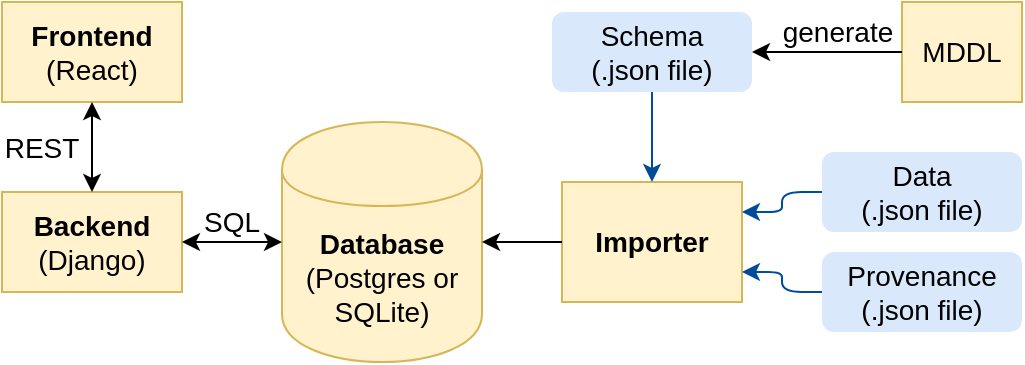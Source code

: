 <mxfile version="11.2.8" type="github" pages="1"><diagram id="jOc7Xh_gfQFjbjHKs28U" name="diagram"><mxGraphModel dx="786" dy="408" grid="1" gridSize="10" guides="1" tooltips="1" connect="1" arrows="1" fold="1" page="1" pageScale="1" pageWidth="1500" pageHeight="500" math="0" shadow="0"><root><mxCell id="0"/><mxCell id="1" parent="0"/><mxCell id="0BFlx8cA7GFwNuuYpwgy-1" value="&lt;font style=&quot;font-size: 14px&quot;&gt;&lt;b&gt;Database&lt;br&gt;&lt;/b&gt;(Postgres or SQLite)&lt;/font&gt;" style="shape=cylinder;whiteSpace=wrap;html=1;boundedLbl=1;backgroundOutline=1;fillColor=#fff2cc;strokeColor=#d6b656;" vertex="1" parent="1"><mxGeometry x="275" y="220" width="100" height="120" as="geometry"/></mxCell><mxCell id="0BFlx8cA7GFwNuuYpwgy-2" value="&lt;font style=&quot;font-size: 14px&quot;&gt;&lt;b&gt;Backend&lt;/b&gt;&lt;br&gt;(Django)&lt;/font&gt;" style="rounded=0;whiteSpace=wrap;html=1;fillColor=#fff2cc;strokeColor=#d6b656;" vertex="1" parent="1"><mxGeometry x="135" y="255" width="90" height="50" as="geometry"/></mxCell><mxCell id="0BFlx8cA7GFwNuuYpwgy-3" value="&lt;font style=&quot;font-size: 14px&quot;&gt;&lt;b&gt;Frontend&lt;/b&gt;&lt;br&gt;(React)&lt;/font&gt;" style="rounded=0;whiteSpace=wrap;html=1;fillColor=#fff2cc;strokeColor=#d6b656;" vertex="1" parent="1"><mxGeometry x="135" y="160" width="90" height="50" as="geometry"/></mxCell><mxCell id="0BFlx8cA7GFwNuuYpwgy-4" value="" style="endArrow=classic;startArrow=classic;html=1;entryX=1;entryY=0.5;entryDx=0;entryDy=0;exitX=0;exitY=0.5;exitDx=0;exitDy=0;" edge="1" parent="1" source="0BFlx8cA7GFwNuuYpwgy-1" target="0BFlx8cA7GFwNuuYpwgy-2"><mxGeometry width="50" height="50" relative="1" as="geometry"><mxPoint x="135" y="420" as="sourcePoint"/><mxPoint x="185" y="370" as="targetPoint"/></mxGeometry></mxCell><mxCell id="0BFlx8cA7GFwNuuYpwgy-5" value="" style="endArrow=classic;startArrow=classic;html=1;entryX=0.5;entryY=1;entryDx=0;entryDy=0;exitX=0.5;exitY=0;exitDx=0;exitDy=0;" edge="1" parent="1" source="0BFlx8cA7GFwNuuYpwgy-2" target="0BFlx8cA7GFwNuuYpwgy-3"><mxGeometry width="50" height="50" relative="1" as="geometry"><mxPoint x="-65" y="420" as="sourcePoint"/><mxPoint x="-15" y="370" as="targetPoint"/></mxGeometry></mxCell><mxCell id="0BFlx8cA7GFwNuuYpwgy-6" value="REST" style="text;html=1;strokeColor=none;fillColor=none;align=center;verticalAlign=middle;whiteSpace=wrap;rounded=0;fontSize=14;" vertex="1" parent="1"><mxGeometry x="135" y="223" width="40" height="20" as="geometry"/></mxCell><mxCell id="0BFlx8cA7GFwNuuYpwgy-7" value="SQL" style="text;html=1;strokeColor=none;fillColor=none;align=center;verticalAlign=middle;whiteSpace=wrap;rounded=0;fontSize=14;" vertex="1" parent="1"><mxGeometry x="230" y="260" width="40" height="20" as="geometry"/></mxCell><mxCell id="0BFlx8cA7GFwNuuYpwgy-8" value="&lt;font style=&quot;font-size: 14px&quot;&gt;&lt;b&gt;Importer&lt;/b&gt;&lt;/font&gt;" style="whiteSpace=wrap;html=1;fillColor=#fff2cc;strokeColor=#d6b656;" vertex="1" parent="1"><mxGeometry x="415" y="250" width="90" height="60" as="geometry"/></mxCell><mxCell id="0BFlx8cA7GFwNuuYpwgy-9" value="&lt;font style=&quot;font-size: 14px&quot;&gt;Schema&lt;br&gt;(.json file)&lt;/font&gt;" style="whiteSpace=wrap;html=1;fillColor=#dae8fc;strokeColor=none;rounded=1;" vertex="1" parent="1"><mxGeometry x="410" y="165" width="100" height="40" as="geometry"/></mxCell><mxCell id="0BFlx8cA7GFwNuuYpwgy-10" value="" style="endArrow=classic;html=1;entryX=1;entryY=0.5;entryDx=0;entryDy=0;exitX=0;exitY=0.5;exitDx=0;exitDy=0;" edge="1" parent="1" source="0BFlx8cA7GFwNuuYpwgy-8" target="0BFlx8cA7GFwNuuYpwgy-1"><mxGeometry width="50" height="50" relative="1" as="geometry"><mxPoint x="-65" y="420" as="sourcePoint"/><mxPoint x="-15" y="370" as="targetPoint"/></mxGeometry></mxCell><mxCell id="0BFlx8cA7GFwNuuYpwgy-11" value="&lt;font style=&quot;font-size: 14px&quot;&gt;Provenance&lt;br&gt;(.json file)&lt;/font&gt;" style="rounded=1;whiteSpace=wrap;html=1;fillColor=#dae8fc;strokeColor=none;glass=0;" vertex="1" parent="1"><mxGeometry x="545" y="285" width="100" height="40" as="geometry"/></mxCell><mxCell id="0BFlx8cA7GFwNuuYpwgy-12" value="" style="endArrow=classic;html=1;entryX=1;entryY=0.75;entryDx=0;entryDy=0;exitX=0;exitY=0.5;exitDx=0;exitDy=0;edgeStyle=orthogonalEdgeStyle;strokeColor=#004C99;" edge="1" parent="1" source="0BFlx8cA7GFwNuuYpwgy-11" target="0BFlx8cA7GFwNuuYpwgy-8"><mxGeometry width="50" height="50" relative="1" as="geometry"><mxPoint x="-65" y="420" as="sourcePoint"/><mxPoint x="-15" y="370" as="targetPoint"/></mxGeometry></mxCell><mxCell id="0BFlx8cA7GFwNuuYpwgy-13" value="&lt;font style=&quot;font-size: 14px&quot;&gt;Data&lt;br&gt;(.json file)&lt;/font&gt;" style="rounded=1;whiteSpace=wrap;html=1;fillColor=#dae8fc;strokeColor=none;glass=0;" vertex="1" parent="1"><mxGeometry x="545" y="235" width="100" height="40" as="geometry"/></mxCell><mxCell id="0BFlx8cA7GFwNuuYpwgy-14" value="" style="endArrow=classic;html=1;entryX=1;entryY=0.25;entryDx=0;entryDy=0;exitX=0;exitY=0.5;exitDx=0;exitDy=0;edgeStyle=orthogonalEdgeStyle;strokeColor=#004C99;" edge="1" parent="1" source="0BFlx8cA7GFwNuuYpwgy-13" target="0BFlx8cA7GFwNuuYpwgy-8"><mxGeometry width="50" height="50" relative="1" as="geometry"><mxPoint x="474" y="100" as="sourcePoint"/><mxPoint x="474" y="30" as="targetPoint"/></mxGeometry></mxCell><mxCell id="0BFlx8cA7GFwNuuYpwgy-15" value="" style="endArrow=classic;html=1;entryX=0.5;entryY=0;entryDx=0;entryDy=0;exitX=0.5;exitY=1;exitDx=0;exitDy=0;strokeColor=#004C99;" edge="1" parent="1" source="0BFlx8cA7GFwNuuYpwgy-9" target="0BFlx8cA7GFwNuuYpwgy-8"><mxGeometry width="50" height="50" relative="1" as="geometry"><mxPoint x="595" y="30" as="sourcePoint"/><mxPoint x="525" y="130" as="targetPoint"/></mxGeometry></mxCell><mxCell id="0BFlx8cA7GFwNuuYpwgy-16" value="&lt;font style=&quot;font-size: 14px&quot;&gt;MDDL&lt;/font&gt;" style="rounded=0;whiteSpace=wrap;html=1;fillColor=#fff2cc;strokeColor=#d6b656;" vertex="1" parent="1"><mxGeometry x="585" y="160" width="60" height="50" as="geometry"/></mxCell><mxCell id="0BFlx8cA7GFwNuuYpwgy-17" value="" style="endArrow=classic;html=1;entryX=1;entryY=0.5;entryDx=0;entryDy=0;exitX=0;exitY=0.5;exitDx=0;exitDy=0;" edge="1" parent="1" source="0BFlx8cA7GFwNuuYpwgy-16" target="0BFlx8cA7GFwNuuYpwgy-9"><mxGeometry width="50" height="50" relative="1" as="geometry"><mxPoint x="295" y="520" as="sourcePoint"/><mxPoint x="345" y="470" as="targetPoint"/></mxGeometry></mxCell><mxCell id="0BFlx8cA7GFwNuuYpwgy-18" value="generate" style="text;html=1;strokeColor=none;fillColor=none;align=center;verticalAlign=middle;whiteSpace=wrap;rounded=0;fontSize=14;" vertex="1" parent="1"><mxGeometry x="518" y="165" width="70" height="20" as="geometry"/></mxCell></root></mxGraphModel></diagram></mxfile>